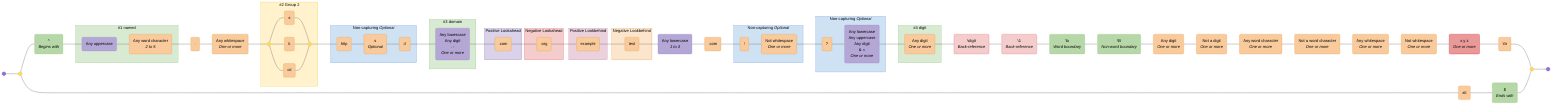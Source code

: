 graph LR
  accTitle: "Regex: ^(?<named>[A-Z]\\w{2,5}):\\s+(a|b|cd)(?:https?:\\/\\/)?(?<domain>[a-z0-9.-]+)(?=\\.com)(?!\\.org)(?<=example)(?<!test)[a-z]{1,3}\\.com(?:\\/\\S+)?(?:\\?[a-zA-Z0-9&=]+)?(?<digit>\\d+)\\k<digit>\\1\\b\\B\\d+\\D+\\w+\\W+\\s+\\S+[^xyz]+\\t\\r\\n|alt$"
  accDescr: "Generated with regex-to-mermaid@1.0.3"

  %% Nodes
  start@{ shape: f-circ };
  fin@{ shape: f-circ };
  disjunction_begin_1:::disjunction@{ shape: f-circ };
  disjunction_end_1:::disjunction@{ shape: f-circ };
  assertion_1("^<br><i>Begins with</i>"):::assertion;
  char_class_1("Any uppercase"):::char-class;
  literal_1("Any word character<br><i>2 to 5</i>"):::literal;
  literal_2(":"):::literal;
  literal_3("Any whitespace<br><i>One or more</i>"):::literal;
  disjunction_begin_2:::disjunction@{ shape: f-circ };
  disjunction_end_2:::disjunction@{ shape: f-circ };
  literal_4("a"):::literal;
  literal_5("b"):::literal;
  literal_6("cd"):::literal;
  literal_7("http"):::literal;
  literal_8("s<br><i>Optional</i>"):::literal;
  literal_9("://"):::literal;
  char_class_2("Any lowercase<br>Any digit<br>. -<br><i>One or more</i>"):::char-class;
  literal_10(".com"):::literal;
  literal_11(".org"):::literal;
  literal_12("example"):::literal;
  literal_13("test"):::literal;
  char_class_3("Any lowercase<br><i>1 to 3</i>"):::char-class;
  literal_14(".com"):::literal;
  literal_15("/"):::literal;
  literal_16("Not whitespace<br><i>One or more</i>"):::literal;
  literal_17("?"):::literal;
  char_class_4("Any lowercase<br>Any uppercase<br>Any digit<br>& =<br><i>One or more</i>"):::char-class;
  literal_18("Any digit<br><i>One or more</i>"):::literal;
  back_reference_1("\digit<br><i>Back-reference</i>"):::back-reference;
  back_reference_2("\1<br><i>Back-reference</i>"):::back-reference;
  assertion_2("\b<br><i>Word boundary</i>"):::assertion;
  assertion_3("\B<br><i>Non-word boundary</i>"):::assertion;
  literal_19("Any digit<br><i>One or more</i>"):::literal;
  literal_20("Not a digit<br><i>One or more</i>"):::literal;
  literal_21("Any word character<br><i>One or more</i>"):::literal;
  literal_22("Not a word character<br><i>One or more</i>"):::literal;
  literal_23("Any whitespace<br><i>One or more</i>"):::literal;
  literal_24("Not whitespace<br><i>One or more</i>"):::literal;
  negated_char_class_1("x y z<br><i>One or more</i>"):::negated-char-class;
  literal_25("\t\r\n"):::literal;
  literal_26("alt"):::literal;
  assertion_4("$<br><i>Ends with</i>"):::assertion;

  %% Subgraphs
  subgraph named_capture_1 ["#1 named"]
    char_class_1
    literal_1
  end

  subgraph standard_1 ["#2 Group 2"]
    disjunction_begin_2
    disjunction_end_2
    literal_4
    literal_5
    literal_6
  end

  subgraph non_capturing_1 ["Non-capturing <i>Optional</i>"]
    literal_7
    literal_8
    literal_9
  end

  subgraph named_capture_2 ["#3 domain"]
    char_class_2
  end

  subgraph positive_lookahead_1 ["Positive Lookahead"]
    literal_10
  end

  subgraph negative_lookahead_1 ["Negative Lookahead"]
    literal_11
  end

  subgraph positive_lookbehind_1 ["Positive Lookbehind"]
    literal_12
  end

  subgraph negative_lookbehind_1 ["Negative Lookbehind"]
    literal_13
  end

  subgraph non_capturing_2 ["Non-capturing <i>Optional</i>"]
    literal_15
    literal_16
  end

  subgraph non_capturing_3 ["Non-capturing <i>Optional</i>"]
    literal_17
    char_class_4
  end

  subgraph named_capture_3 ["#4 digit"]
    literal_18
  end

  %% Edges
  start --- disjunction_begin_1;
  disjunction_begin_1 --- assertion_1;
  assertion_1 --- char_class_1;
  char_class_1 --- literal_1;
  literal_1 --- literal_2;
  literal_2 --- literal_3;
  literal_3 --- disjunction_begin_2;
  disjunction_begin_2 --- literal_4;
  literal_4 --- disjunction_end_2;
  disjunction_begin_2 --- literal_5;
  literal_5 --- disjunction_end_2;
  disjunction_begin_2 --- literal_6;
  literal_6 --- disjunction_end_2;
  disjunction_end_2 --- literal_7;
  literal_7 --- literal_8;
  literal_8 --- literal_9;
  literal_9 --- char_class_2;
  char_class_2 --- literal_10;
  literal_10 --- literal_11;
  literal_11 --- literal_12;
  literal_12 --- literal_13;
  literal_13 --- char_class_3;
  char_class_3 --- literal_14;
  literal_14 --- literal_15;
  literal_15 --- literal_16;
  literal_16 --- literal_17;
  literal_17 --- char_class_4;
  char_class_4 --- literal_18;
  literal_18 --- back_reference_1;
  back_reference_1 --- back_reference_2;
  back_reference_2 --- assertion_2;
  assertion_2 --- assertion_3;
  assertion_3 --- literal_19;
  literal_19 --- literal_20;
  literal_20 --- literal_21;
  literal_21 --- literal_22;
  literal_22 --- literal_23;
  literal_23 --- literal_24;
  literal_24 --- negated_char_class_1;
  negated_char_class_1 --- literal_25;
  literal_25 --- disjunction_end_1;
  disjunction_begin_1 --- literal_26;
  literal_26 --- assertion_4;
  assertion_4 --- disjunction_end_1;
  disjunction_end_1 --- fin;

  %% Styles
  %% Node Styling
  classDef disjunction fill:#FFD966,stroke:#F1C232,color:#000000;
  classDef assertion fill:#B6D7A8,stroke:#93C47D,color:#000000;
  classDef char-class fill:#B4A7D6,stroke:#8E7CC3,color:#000000;
  classDef literal fill:#F9CB9C,stroke:#E69138,color:#000000;
  classDef back-reference fill:#F4CCCC,stroke:#E06666,color:#000000;
  classDef negated-char-class fill:#EA9999,stroke:#CC0000,color:#000000;

  %% Group Styling
  classDef named-capture fill:#D9EAD3,stroke:#93C47D,color:#000000;
  classDef standard fill:#FFF2CC,stroke:#F1C232,color:#000000;
  classDef non-capturing fill:#CFE2F3,stroke:#6D9EEB,color:#000000;
  classDef positive-lookahead fill:#D9D2E9,stroke:#8E7CC3,color:#000000;
  classDef negative-lookahead fill:#F4CCCC,stroke:#E06666,color:#000000;
  classDef positive-lookbehind fill:#EAD1DC,stroke:#C27BA0,color:#000000;
  classDef negative-lookbehind fill:#FCE5CD,stroke:#E69138,color:#000000;

  %% Apply Group Classes
  class named_capture_1,named_capture_2,named_capture_3 named-capture;
  class standard_1 standard;
  class non_capturing_1,non_capturing_2,non_capturing_3 non-capturing;
  class positive_lookahead_1 positive-lookahead;
  class negative_lookahead_1 negative-lookahead;
  class positive_lookbehind_1 positive-lookbehind;
  class negative_lookbehind_1 negative-lookbehind;